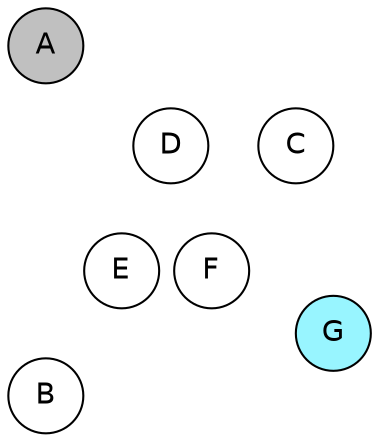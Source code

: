 
graph {

layout = circo;
mindist = .1

node [shape = circle, fontname = Helvetica, margin = 0, style = filled]
edge [style=invis]

subgraph 1 {
	E -- F -- F# -- G -- G# -- A -- A# -- B -- C -- C# -- D -- D# -- E
}

C [fillcolor = white];
C# [fillcolor = gray];
D [fillcolor = white];
D# [fillcolor = gray];
E [fillcolor = white];
F [fillcolor = white];
F# [fillcolor = gray];
G [fillcolor = cadetblue1];
G# [fillcolor = gray];
A [fillcolor = gray];
A# [fillcolor = gray];
B [fillcolor = white];
}
